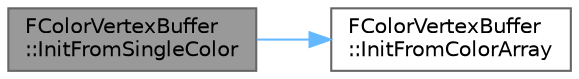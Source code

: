 digraph "FColorVertexBuffer::InitFromSingleColor"
{
 // INTERACTIVE_SVG=YES
 // LATEX_PDF_SIZE
  bgcolor="transparent";
  edge [fontname=Helvetica,fontsize=10,labelfontname=Helvetica,labelfontsize=10];
  node [fontname=Helvetica,fontsize=10,shape=box,height=0.2,width=0.4];
  rankdir="LR";
  Node1 [id="Node000001",label="FColorVertexBuffer\l::InitFromSingleColor",height=0.2,width=0.4,color="gray40", fillcolor="grey60", style="filled", fontcolor="black",tooltip="Load from single color."];
  Node1 -> Node2 [id="edge1_Node000001_Node000002",color="steelblue1",style="solid",tooltip=" "];
  Node2 [id="Node000002",label="FColorVertexBuffer\l::InitFromColorArray",height=0.2,width=0.4,color="grey40", fillcolor="white", style="filled",URL="$d9/de0/classFColorVertexBuffer.html#a31a324828d0f0159253e6f2b10000156",tooltip="Load from a array of colors."];
}
